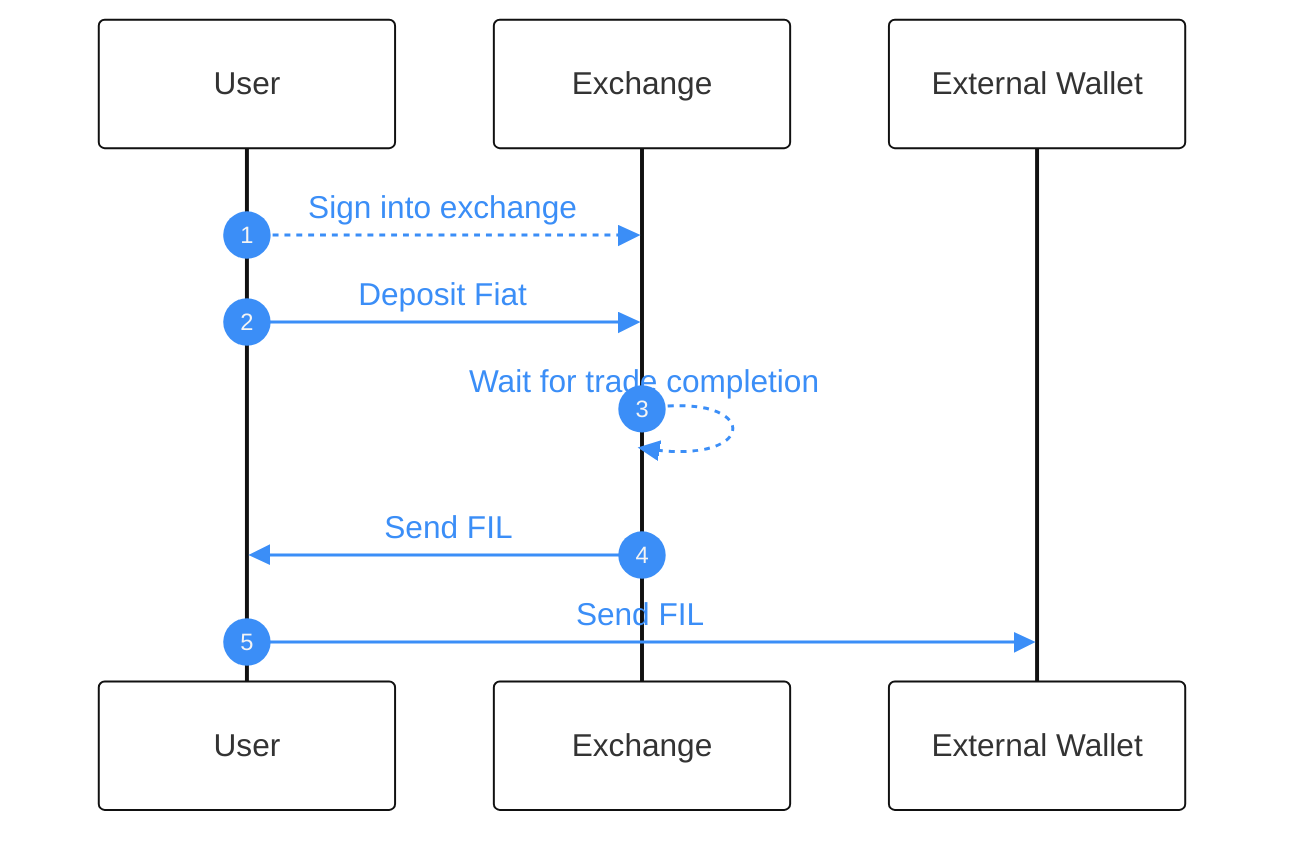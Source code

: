 %%{
  init: {
    'theme': 'base',
    'themeVariables': {
      'primaryColor': '#fff',
      'textColor': '#3b8ef7',
      'primaryBorderColor': '#111'
    }
  }
}%%

sequenceDiagram
    autonumber
    User-->>Exchange: Sign into exchange
    User->>Exchange: Deposit Fiat
    Exchange-->>Exchange: Wait for trade completion
    Exchange->>User: Send FIL
    User->>External Wallet: Send FIL